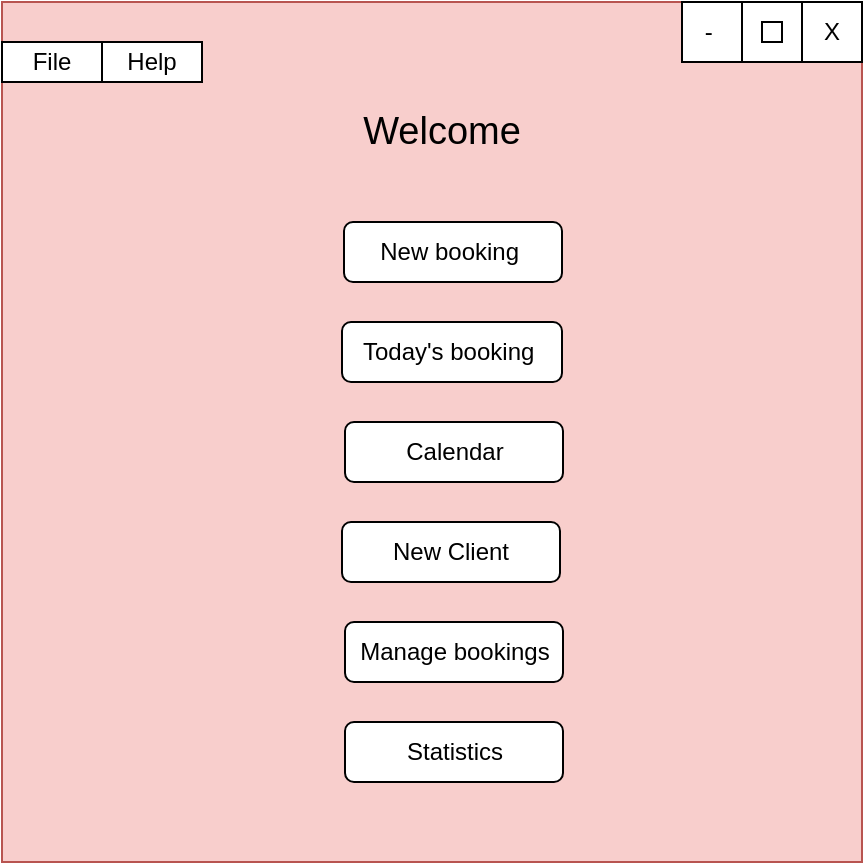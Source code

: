 <mxfile version="26.0.16">
  <diagram name="Page-1" id="ecHj6hP_kAv9cv6DVpP2">
    <mxGraphModel dx="794" dy="360" grid="1" gridSize="10" guides="1" tooltips="1" connect="1" arrows="1" fold="1" page="1" pageScale="1" pageWidth="827" pageHeight="1169" math="0" shadow="0">
      <root>
        <mxCell id="0" />
        <mxCell id="1" parent="0" />
        <mxCell id="t0qhK6S-fKHDHithwiiv-1" value="" style="whiteSpace=wrap;html=1;aspect=fixed;fillColor=#f8cecc;strokeColor=#b85450;" parent="1" vertex="1">
          <mxGeometry x="190" y="120" width="430" height="430" as="geometry" />
        </mxCell>
        <mxCell id="t0qhK6S-fKHDHithwiiv-2" value="Welcome" style="text;html=1;align=center;verticalAlign=middle;whiteSpace=wrap;rounded=0;fontSize=19;" parent="1" vertex="1">
          <mxGeometry x="360" y="160" width="100" height="50" as="geometry" />
        </mxCell>
        <mxCell id="t0qhK6S-fKHDHithwiiv-3" value="New booking&amp;nbsp;" style="rounded=1;whiteSpace=wrap;html=1;" parent="1" vertex="1">
          <mxGeometry x="361" y="230" width="109" height="30" as="geometry" />
        </mxCell>
        <mxCell id="t0qhK6S-fKHDHithwiiv-4" value="Today&#39;s booking&amp;nbsp;" style="rounded=1;whiteSpace=wrap;html=1;" parent="1" vertex="1">
          <mxGeometry x="360" y="280" width="110" height="30" as="geometry" />
        </mxCell>
        <mxCell id="t0qhK6S-fKHDHithwiiv-5" value="Calendar" style="rounded=1;whiteSpace=wrap;html=1;" parent="1" vertex="1">
          <mxGeometry x="361.5" y="330" width="109" height="30" as="geometry" />
        </mxCell>
        <mxCell id="t0qhK6S-fKHDHithwiiv-6" value="New Client" style="rounded=1;whiteSpace=wrap;html=1;" parent="1" vertex="1">
          <mxGeometry x="360" y="380" width="109" height="30" as="geometry" />
        </mxCell>
        <mxCell id="t0qhK6S-fKHDHithwiiv-7" value="Statistics" style="rounded=1;whiteSpace=wrap;html=1;rotation=0;" parent="1" vertex="1">
          <mxGeometry x="361.5" y="480" width="109" height="30" as="geometry" />
        </mxCell>
        <mxCell id="t0qhK6S-fKHDHithwiiv-8" value="" style="rounded=0;whiteSpace=wrap;html=1;" parent="1" vertex="1">
          <mxGeometry x="530" y="120" width="90" height="30" as="geometry" />
        </mxCell>
        <mxCell id="t0qhK6S-fKHDHithwiiv-9" value="X" style="whiteSpace=wrap;html=1;aspect=fixed;" parent="1" vertex="1">
          <mxGeometry x="590" y="120" width="30" height="30" as="geometry" />
        </mxCell>
        <mxCell id="t0qhK6S-fKHDHithwiiv-10" value="" style="whiteSpace=wrap;html=1;aspect=fixed;" parent="1" vertex="1">
          <mxGeometry x="560" y="120" width="30" height="30" as="geometry" />
        </mxCell>
        <mxCell id="t0qhK6S-fKHDHithwiiv-11" value="-&amp;nbsp;" style="whiteSpace=wrap;html=1;aspect=fixed;" parent="1" vertex="1">
          <mxGeometry x="530" y="120" width="30" height="30" as="geometry" />
        </mxCell>
        <mxCell id="t0qhK6S-fKHDHithwiiv-12" value="" style="whiteSpace=wrap;html=1;aspect=fixed;" parent="1" vertex="1">
          <mxGeometry x="570" y="130" width="10" height="10" as="geometry" />
        </mxCell>
        <mxCell id="t0qhK6S-fKHDHithwiiv-13" value="File" style="rounded=0;whiteSpace=wrap;html=1;" parent="1" vertex="1">
          <mxGeometry x="190" y="140" width="50" height="20" as="geometry" />
        </mxCell>
        <mxCell id="t0qhK6S-fKHDHithwiiv-15" value="Help" style="rounded=0;whiteSpace=wrap;html=1;" parent="1" vertex="1">
          <mxGeometry x="240" y="140" width="50" height="20" as="geometry" />
        </mxCell>
        <mxCell id="l-xtsFgXqw2_W3S1MLEl-1" value="Manage bookings" style="rounded=1;whiteSpace=wrap;html=1;rotation=0;" vertex="1" parent="1">
          <mxGeometry x="361.5" y="430" width="109" height="30" as="geometry" />
        </mxCell>
      </root>
    </mxGraphModel>
  </diagram>
</mxfile>
